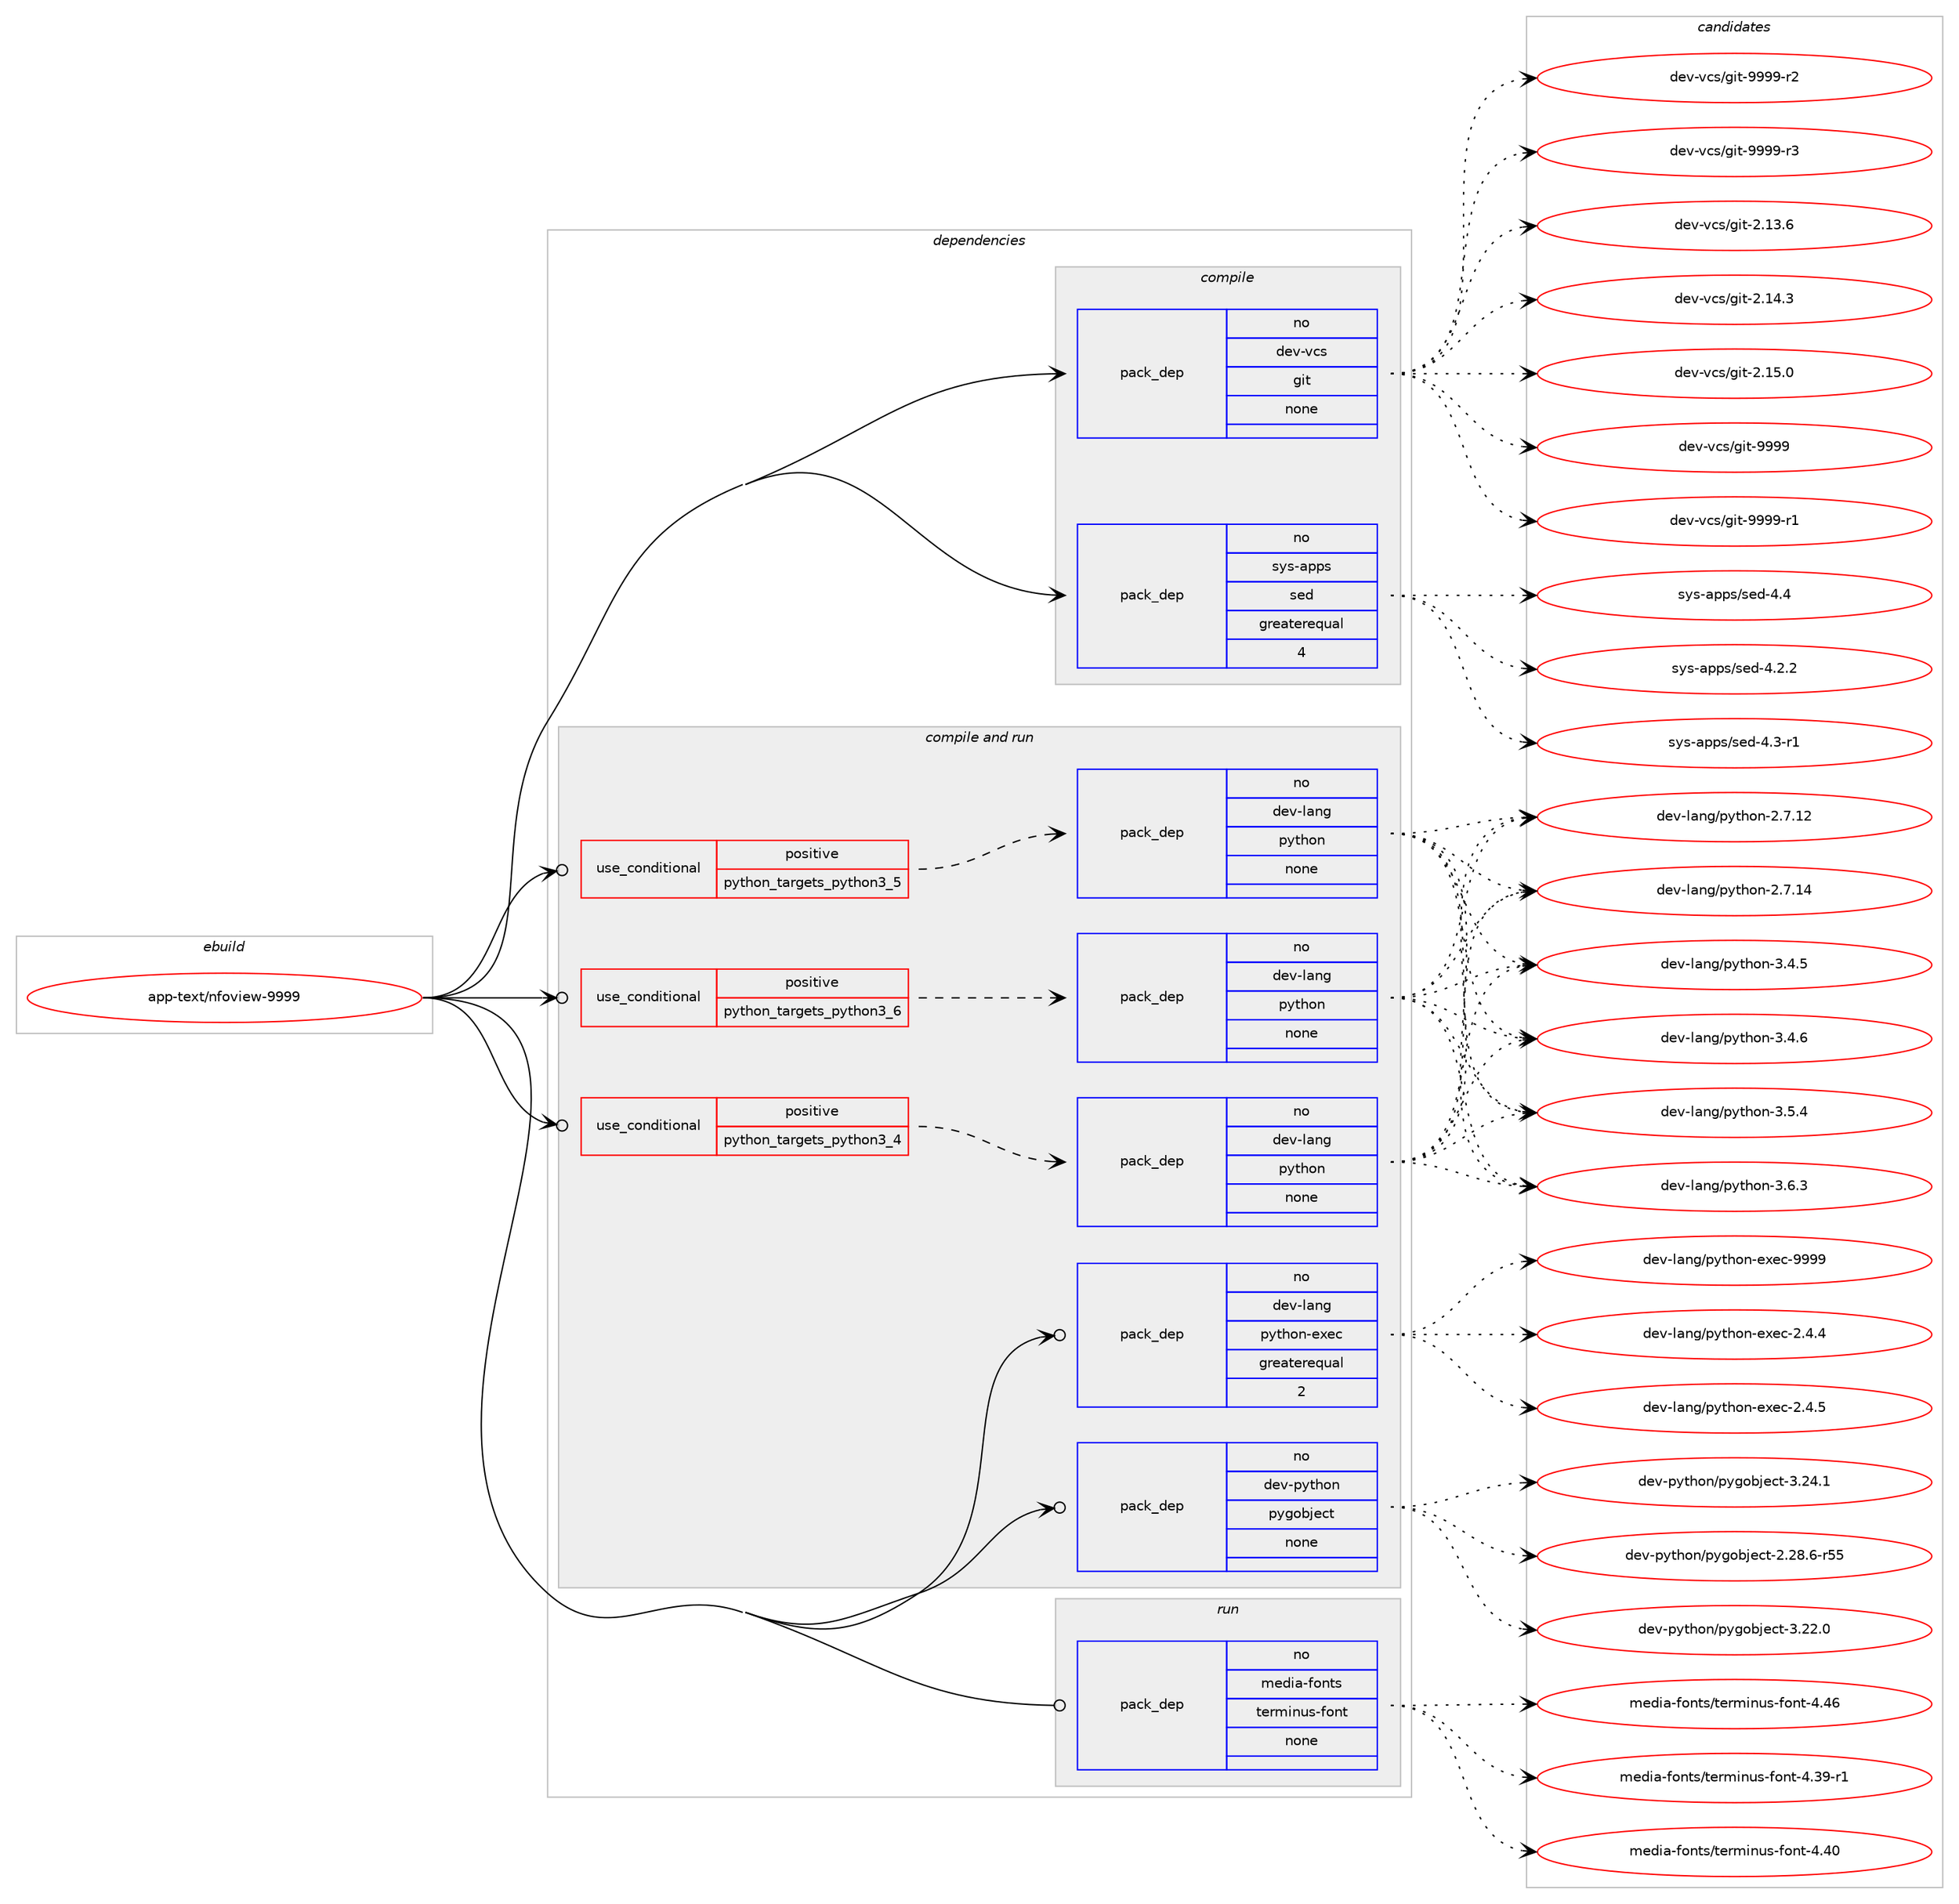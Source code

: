 digraph prolog {

# *************
# Graph options
# *************

newrank=true;
concentrate=true;
compound=true;
graph [rankdir=LR,fontname=Helvetica,fontsize=10,ranksep=1.5];#, ranksep=2.5, nodesep=0.2];
edge  [arrowhead=vee];
node  [fontname=Helvetica,fontsize=10];

# **********
# The ebuild
# **********

subgraph cluster_leftcol {
color=gray;
rank=same;
label=<<i>ebuild</i>>;
id [label="app-text/nfoview-9999", color=red, width=4, href="../app-text/nfoview-9999.svg"];
}

# ****************
# The dependencies
# ****************

subgraph cluster_midcol {
color=gray;
label=<<i>dependencies</i>>;
subgraph cluster_compile {
fillcolor="#eeeeee";
style=filled;
label=<<i>compile</i>>;
subgraph pack42410 {
dependency58335 [label=<<TABLE BORDER="0" CELLBORDER="1" CELLSPACING="0" CELLPADDING="4" WIDTH="220"><TR><TD ROWSPAN="6" CELLPADDING="30">pack_dep</TD></TR><TR><TD WIDTH="110">no</TD></TR><TR><TD>dev-vcs</TD></TR><TR><TD>git</TD></TR><TR><TD>none</TD></TR><TR><TD></TD></TR></TABLE>>, shape=none, color=blue];
}
id:e -> dependency58335:w [weight=20,style="solid",arrowhead="vee"];
subgraph pack42411 {
dependency58336 [label=<<TABLE BORDER="0" CELLBORDER="1" CELLSPACING="0" CELLPADDING="4" WIDTH="220"><TR><TD ROWSPAN="6" CELLPADDING="30">pack_dep</TD></TR><TR><TD WIDTH="110">no</TD></TR><TR><TD>sys-apps</TD></TR><TR><TD>sed</TD></TR><TR><TD>greaterequal</TD></TR><TR><TD>4</TD></TR></TABLE>>, shape=none, color=blue];
}
id:e -> dependency58336:w [weight=20,style="solid",arrowhead="vee"];
}
subgraph cluster_compileandrun {
fillcolor="#eeeeee";
style=filled;
label=<<i>compile and run</i>>;
subgraph cond14835 {
dependency58337 [label=<<TABLE BORDER="0" CELLBORDER="1" CELLSPACING="0" CELLPADDING="4"><TR><TD ROWSPAN="3" CELLPADDING="10">use_conditional</TD></TR><TR><TD>positive</TD></TR><TR><TD>python_targets_python3_4</TD></TR></TABLE>>, shape=none, color=red];
subgraph pack42412 {
dependency58338 [label=<<TABLE BORDER="0" CELLBORDER="1" CELLSPACING="0" CELLPADDING="4" WIDTH="220"><TR><TD ROWSPAN="6" CELLPADDING="30">pack_dep</TD></TR><TR><TD WIDTH="110">no</TD></TR><TR><TD>dev-lang</TD></TR><TR><TD>python</TD></TR><TR><TD>none</TD></TR><TR><TD></TD></TR></TABLE>>, shape=none, color=blue];
}
dependency58337:e -> dependency58338:w [weight=20,style="dashed",arrowhead="vee"];
}
id:e -> dependency58337:w [weight=20,style="solid",arrowhead="odotvee"];
subgraph cond14836 {
dependency58339 [label=<<TABLE BORDER="0" CELLBORDER="1" CELLSPACING="0" CELLPADDING="4"><TR><TD ROWSPAN="3" CELLPADDING="10">use_conditional</TD></TR><TR><TD>positive</TD></TR><TR><TD>python_targets_python3_5</TD></TR></TABLE>>, shape=none, color=red];
subgraph pack42413 {
dependency58340 [label=<<TABLE BORDER="0" CELLBORDER="1" CELLSPACING="0" CELLPADDING="4" WIDTH="220"><TR><TD ROWSPAN="6" CELLPADDING="30">pack_dep</TD></TR><TR><TD WIDTH="110">no</TD></TR><TR><TD>dev-lang</TD></TR><TR><TD>python</TD></TR><TR><TD>none</TD></TR><TR><TD></TD></TR></TABLE>>, shape=none, color=blue];
}
dependency58339:e -> dependency58340:w [weight=20,style="dashed",arrowhead="vee"];
}
id:e -> dependency58339:w [weight=20,style="solid",arrowhead="odotvee"];
subgraph cond14837 {
dependency58341 [label=<<TABLE BORDER="0" CELLBORDER="1" CELLSPACING="0" CELLPADDING="4"><TR><TD ROWSPAN="3" CELLPADDING="10">use_conditional</TD></TR><TR><TD>positive</TD></TR><TR><TD>python_targets_python3_6</TD></TR></TABLE>>, shape=none, color=red];
subgraph pack42414 {
dependency58342 [label=<<TABLE BORDER="0" CELLBORDER="1" CELLSPACING="0" CELLPADDING="4" WIDTH="220"><TR><TD ROWSPAN="6" CELLPADDING="30">pack_dep</TD></TR><TR><TD WIDTH="110">no</TD></TR><TR><TD>dev-lang</TD></TR><TR><TD>python</TD></TR><TR><TD>none</TD></TR><TR><TD></TD></TR></TABLE>>, shape=none, color=blue];
}
dependency58341:e -> dependency58342:w [weight=20,style="dashed",arrowhead="vee"];
}
id:e -> dependency58341:w [weight=20,style="solid",arrowhead="odotvee"];
subgraph pack42415 {
dependency58343 [label=<<TABLE BORDER="0" CELLBORDER="1" CELLSPACING="0" CELLPADDING="4" WIDTH="220"><TR><TD ROWSPAN="6" CELLPADDING="30">pack_dep</TD></TR><TR><TD WIDTH="110">no</TD></TR><TR><TD>dev-lang</TD></TR><TR><TD>python-exec</TD></TR><TR><TD>greaterequal</TD></TR><TR><TD>2</TD></TR></TABLE>>, shape=none, color=blue];
}
id:e -> dependency58343:w [weight=20,style="solid",arrowhead="odotvee"];
subgraph pack42416 {
dependency58344 [label=<<TABLE BORDER="0" CELLBORDER="1" CELLSPACING="0" CELLPADDING="4" WIDTH="220"><TR><TD ROWSPAN="6" CELLPADDING="30">pack_dep</TD></TR><TR><TD WIDTH="110">no</TD></TR><TR><TD>dev-python</TD></TR><TR><TD>pygobject</TD></TR><TR><TD>none</TD></TR><TR><TD></TD></TR></TABLE>>, shape=none, color=blue];
}
id:e -> dependency58344:w [weight=20,style="solid",arrowhead="odotvee"];
}
subgraph cluster_run {
fillcolor="#eeeeee";
style=filled;
label=<<i>run</i>>;
subgraph pack42417 {
dependency58345 [label=<<TABLE BORDER="0" CELLBORDER="1" CELLSPACING="0" CELLPADDING="4" WIDTH="220"><TR><TD ROWSPAN="6" CELLPADDING="30">pack_dep</TD></TR><TR><TD WIDTH="110">no</TD></TR><TR><TD>media-fonts</TD></TR><TR><TD>terminus-font</TD></TR><TR><TD>none</TD></TR><TR><TD></TD></TR></TABLE>>, shape=none, color=blue];
}
id:e -> dependency58345:w [weight=20,style="solid",arrowhead="odot"];
}
}

# **************
# The candidates
# **************

subgraph cluster_choices {
rank=same;
color=gray;
label=<<i>candidates</i>>;

subgraph choice42410 {
color=black;
nodesep=1;
choice10010111845118991154710310511645504649514654 [label="dev-vcs/git-2.13.6", color=red, width=4,href="../dev-vcs/git-2.13.6.svg"];
choice10010111845118991154710310511645504649524651 [label="dev-vcs/git-2.14.3", color=red, width=4,href="../dev-vcs/git-2.14.3.svg"];
choice10010111845118991154710310511645504649534648 [label="dev-vcs/git-2.15.0", color=red, width=4,href="../dev-vcs/git-2.15.0.svg"];
choice1001011184511899115471031051164557575757 [label="dev-vcs/git-9999", color=red, width=4,href="../dev-vcs/git-9999.svg"];
choice10010111845118991154710310511645575757574511449 [label="dev-vcs/git-9999-r1", color=red, width=4,href="../dev-vcs/git-9999-r1.svg"];
choice10010111845118991154710310511645575757574511450 [label="dev-vcs/git-9999-r2", color=red, width=4,href="../dev-vcs/git-9999-r2.svg"];
choice10010111845118991154710310511645575757574511451 [label="dev-vcs/git-9999-r3", color=red, width=4,href="../dev-vcs/git-9999-r3.svg"];
dependency58335:e -> choice10010111845118991154710310511645504649514654:w [style=dotted,weight="100"];
dependency58335:e -> choice10010111845118991154710310511645504649524651:w [style=dotted,weight="100"];
dependency58335:e -> choice10010111845118991154710310511645504649534648:w [style=dotted,weight="100"];
dependency58335:e -> choice1001011184511899115471031051164557575757:w [style=dotted,weight="100"];
dependency58335:e -> choice10010111845118991154710310511645575757574511449:w [style=dotted,weight="100"];
dependency58335:e -> choice10010111845118991154710310511645575757574511450:w [style=dotted,weight="100"];
dependency58335:e -> choice10010111845118991154710310511645575757574511451:w [style=dotted,weight="100"];
}
subgraph choice42411 {
color=black;
nodesep=1;
choice115121115459711211211547115101100455246504650 [label="sys-apps/sed-4.2.2", color=red, width=4,href="../sys-apps/sed-4.2.2.svg"];
choice115121115459711211211547115101100455246514511449 [label="sys-apps/sed-4.3-r1", color=red, width=4,href="../sys-apps/sed-4.3-r1.svg"];
choice11512111545971121121154711510110045524652 [label="sys-apps/sed-4.4", color=red, width=4,href="../sys-apps/sed-4.4.svg"];
dependency58336:e -> choice115121115459711211211547115101100455246504650:w [style=dotted,weight="100"];
dependency58336:e -> choice115121115459711211211547115101100455246514511449:w [style=dotted,weight="100"];
dependency58336:e -> choice11512111545971121121154711510110045524652:w [style=dotted,weight="100"];
}
subgraph choice42412 {
color=black;
nodesep=1;
choice10010111845108971101034711212111610411111045504655464950 [label="dev-lang/python-2.7.12", color=red, width=4,href="../dev-lang/python-2.7.12.svg"];
choice10010111845108971101034711212111610411111045504655464952 [label="dev-lang/python-2.7.14", color=red, width=4,href="../dev-lang/python-2.7.14.svg"];
choice100101118451089711010347112121116104111110455146524653 [label="dev-lang/python-3.4.5", color=red, width=4,href="../dev-lang/python-3.4.5.svg"];
choice100101118451089711010347112121116104111110455146524654 [label="dev-lang/python-3.4.6", color=red, width=4,href="../dev-lang/python-3.4.6.svg"];
choice100101118451089711010347112121116104111110455146534652 [label="dev-lang/python-3.5.4", color=red, width=4,href="../dev-lang/python-3.5.4.svg"];
choice100101118451089711010347112121116104111110455146544651 [label="dev-lang/python-3.6.3", color=red, width=4,href="../dev-lang/python-3.6.3.svg"];
dependency58338:e -> choice10010111845108971101034711212111610411111045504655464950:w [style=dotted,weight="100"];
dependency58338:e -> choice10010111845108971101034711212111610411111045504655464952:w [style=dotted,weight="100"];
dependency58338:e -> choice100101118451089711010347112121116104111110455146524653:w [style=dotted,weight="100"];
dependency58338:e -> choice100101118451089711010347112121116104111110455146524654:w [style=dotted,weight="100"];
dependency58338:e -> choice100101118451089711010347112121116104111110455146534652:w [style=dotted,weight="100"];
dependency58338:e -> choice100101118451089711010347112121116104111110455146544651:w [style=dotted,weight="100"];
}
subgraph choice42413 {
color=black;
nodesep=1;
choice10010111845108971101034711212111610411111045504655464950 [label="dev-lang/python-2.7.12", color=red, width=4,href="../dev-lang/python-2.7.12.svg"];
choice10010111845108971101034711212111610411111045504655464952 [label="dev-lang/python-2.7.14", color=red, width=4,href="../dev-lang/python-2.7.14.svg"];
choice100101118451089711010347112121116104111110455146524653 [label="dev-lang/python-3.4.5", color=red, width=4,href="../dev-lang/python-3.4.5.svg"];
choice100101118451089711010347112121116104111110455146524654 [label="dev-lang/python-3.4.6", color=red, width=4,href="../dev-lang/python-3.4.6.svg"];
choice100101118451089711010347112121116104111110455146534652 [label="dev-lang/python-3.5.4", color=red, width=4,href="../dev-lang/python-3.5.4.svg"];
choice100101118451089711010347112121116104111110455146544651 [label="dev-lang/python-3.6.3", color=red, width=4,href="../dev-lang/python-3.6.3.svg"];
dependency58340:e -> choice10010111845108971101034711212111610411111045504655464950:w [style=dotted,weight="100"];
dependency58340:e -> choice10010111845108971101034711212111610411111045504655464952:w [style=dotted,weight="100"];
dependency58340:e -> choice100101118451089711010347112121116104111110455146524653:w [style=dotted,weight="100"];
dependency58340:e -> choice100101118451089711010347112121116104111110455146524654:w [style=dotted,weight="100"];
dependency58340:e -> choice100101118451089711010347112121116104111110455146534652:w [style=dotted,weight="100"];
dependency58340:e -> choice100101118451089711010347112121116104111110455146544651:w [style=dotted,weight="100"];
}
subgraph choice42414 {
color=black;
nodesep=1;
choice10010111845108971101034711212111610411111045504655464950 [label="dev-lang/python-2.7.12", color=red, width=4,href="../dev-lang/python-2.7.12.svg"];
choice10010111845108971101034711212111610411111045504655464952 [label="dev-lang/python-2.7.14", color=red, width=4,href="../dev-lang/python-2.7.14.svg"];
choice100101118451089711010347112121116104111110455146524653 [label="dev-lang/python-3.4.5", color=red, width=4,href="../dev-lang/python-3.4.5.svg"];
choice100101118451089711010347112121116104111110455146524654 [label="dev-lang/python-3.4.6", color=red, width=4,href="../dev-lang/python-3.4.6.svg"];
choice100101118451089711010347112121116104111110455146534652 [label="dev-lang/python-3.5.4", color=red, width=4,href="../dev-lang/python-3.5.4.svg"];
choice100101118451089711010347112121116104111110455146544651 [label="dev-lang/python-3.6.3", color=red, width=4,href="../dev-lang/python-3.6.3.svg"];
dependency58342:e -> choice10010111845108971101034711212111610411111045504655464950:w [style=dotted,weight="100"];
dependency58342:e -> choice10010111845108971101034711212111610411111045504655464952:w [style=dotted,weight="100"];
dependency58342:e -> choice100101118451089711010347112121116104111110455146524653:w [style=dotted,weight="100"];
dependency58342:e -> choice100101118451089711010347112121116104111110455146524654:w [style=dotted,weight="100"];
dependency58342:e -> choice100101118451089711010347112121116104111110455146534652:w [style=dotted,weight="100"];
dependency58342:e -> choice100101118451089711010347112121116104111110455146544651:w [style=dotted,weight="100"];
}
subgraph choice42415 {
color=black;
nodesep=1;
choice1001011184510897110103471121211161041111104510112010199455046524652 [label="dev-lang/python-exec-2.4.4", color=red, width=4,href="../dev-lang/python-exec-2.4.4.svg"];
choice1001011184510897110103471121211161041111104510112010199455046524653 [label="dev-lang/python-exec-2.4.5", color=red, width=4,href="../dev-lang/python-exec-2.4.5.svg"];
choice10010111845108971101034711212111610411111045101120101994557575757 [label="dev-lang/python-exec-9999", color=red, width=4,href="../dev-lang/python-exec-9999.svg"];
dependency58343:e -> choice1001011184510897110103471121211161041111104510112010199455046524652:w [style=dotted,weight="100"];
dependency58343:e -> choice1001011184510897110103471121211161041111104510112010199455046524653:w [style=dotted,weight="100"];
dependency58343:e -> choice10010111845108971101034711212111610411111045101120101994557575757:w [style=dotted,weight="100"];
}
subgraph choice42416 {
color=black;
nodesep=1;
choice1001011184511212111610411111047112121103111981061019911645504650564654451145353 [label="dev-python/pygobject-2.28.6-r55", color=red, width=4,href="../dev-python/pygobject-2.28.6-r55.svg"];
choice1001011184511212111610411111047112121103111981061019911645514650504648 [label="dev-python/pygobject-3.22.0", color=red, width=4,href="../dev-python/pygobject-3.22.0.svg"];
choice1001011184511212111610411111047112121103111981061019911645514650524649 [label="dev-python/pygobject-3.24.1", color=red, width=4,href="../dev-python/pygobject-3.24.1.svg"];
dependency58344:e -> choice1001011184511212111610411111047112121103111981061019911645504650564654451145353:w [style=dotted,weight="100"];
dependency58344:e -> choice1001011184511212111610411111047112121103111981061019911645514650504648:w [style=dotted,weight="100"];
dependency58344:e -> choice1001011184511212111610411111047112121103111981061019911645514650524649:w [style=dotted,weight="100"];
}
subgraph choice42417 {
color=black;
nodesep=1;
choice1091011001059745102111110116115471161011141091051101171154510211111011645524651574511449 [label="media-fonts/terminus-font-4.39-r1", color=red, width=4,href="../media-fonts/terminus-font-4.39-r1.svg"];
choice109101100105974510211111011611547116101114109105110117115451021111101164552465248 [label="media-fonts/terminus-font-4.40", color=red, width=4,href="../media-fonts/terminus-font-4.40.svg"];
choice109101100105974510211111011611547116101114109105110117115451021111101164552465254 [label="media-fonts/terminus-font-4.46", color=red, width=4,href="../media-fonts/terminus-font-4.46.svg"];
dependency58345:e -> choice1091011001059745102111110116115471161011141091051101171154510211111011645524651574511449:w [style=dotted,weight="100"];
dependency58345:e -> choice109101100105974510211111011611547116101114109105110117115451021111101164552465248:w [style=dotted,weight="100"];
dependency58345:e -> choice109101100105974510211111011611547116101114109105110117115451021111101164552465254:w [style=dotted,weight="100"];
}
}

}
